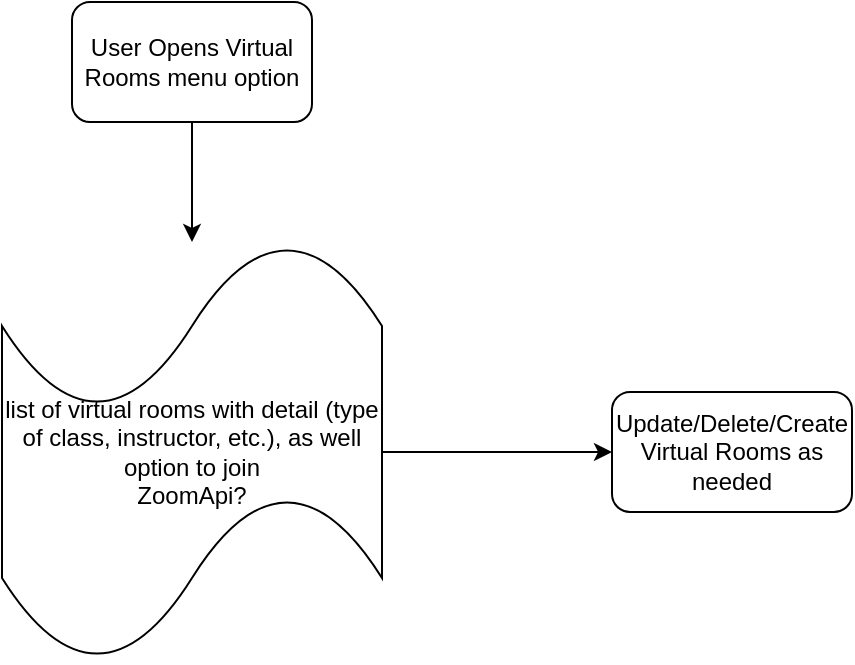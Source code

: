 <mxfile version="14.4.2" type="device"><diagram id="83vWXZTFobVv7I2lZNzF" name="Page-1"><mxGraphModel dx="702" dy="572" grid="1" gridSize="10" guides="1" tooltips="1" connect="1" arrows="1" fold="1" page="1" pageScale="1" pageWidth="850" pageHeight="1100" math="0" shadow="0"><root><mxCell id="0"/><mxCell id="1" parent="0"/><mxCell id="LI9CHvotkl8g9VSRLcUF-3" value="" style="edgeStyle=orthogonalEdgeStyle;rounded=0;orthogonalLoop=1;jettySize=auto;html=1;" edge="1" parent="1" source="LI9CHvotkl8g9VSRLcUF-1" target="LI9CHvotkl8g9VSRLcUF-2"><mxGeometry relative="1" as="geometry"/></mxCell><mxCell id="LI9CHvotkl8g9VSRLcUF-1" value="User Opens Virtual Rooms menu option" style="rounded=1;whiteSpace=wrap;html=1;" vertex="1" parent="1"><mxGeometry x="280" y="30" width="120" height="60" as="geometry"/></mxCell><mxCell id="LI9CHvotkl8g9VSRLcUF-5" value="" style="edgeStyle=orthogonalEdgeStyle;rounded=0;orthogonalLoop=1;jettySize=auto;html=1;" edge="1" parent="1" source="LI9CHvotkl8g9VSRLcUF-2" target="LI9CHvotkl8g9VSRLcUF-4"><mxGeometry relative="1" as="geometry"/></mxCell><mxCell id="LI9CHvotkl8g9VSRLcUF-2" value="list of virtual rooms with detail (type of class, instructor, etc.), as well option to join&lt;br&gt;ZoomApi?" style="shape=tape;whiteSpace=wrap;html=1;rounded=1;" vertex="1" parent="1"><mxGeometry x="245" y="150" width="190" height="210" as="geometry"/></mxCell><mxCell id="LI9CHvotkl8g9VSRLcUF-4" value="Update/Delete/Create Virtual Rooms as needed" style="whiteSpace=wrap;html=1;rounded=1;" vertex="1" parent="1"><mxGeometry x="550" y="225" width="120" height="60" as="geometry"/></mxCell></root></mxGraphModel></diagram></mxfile>